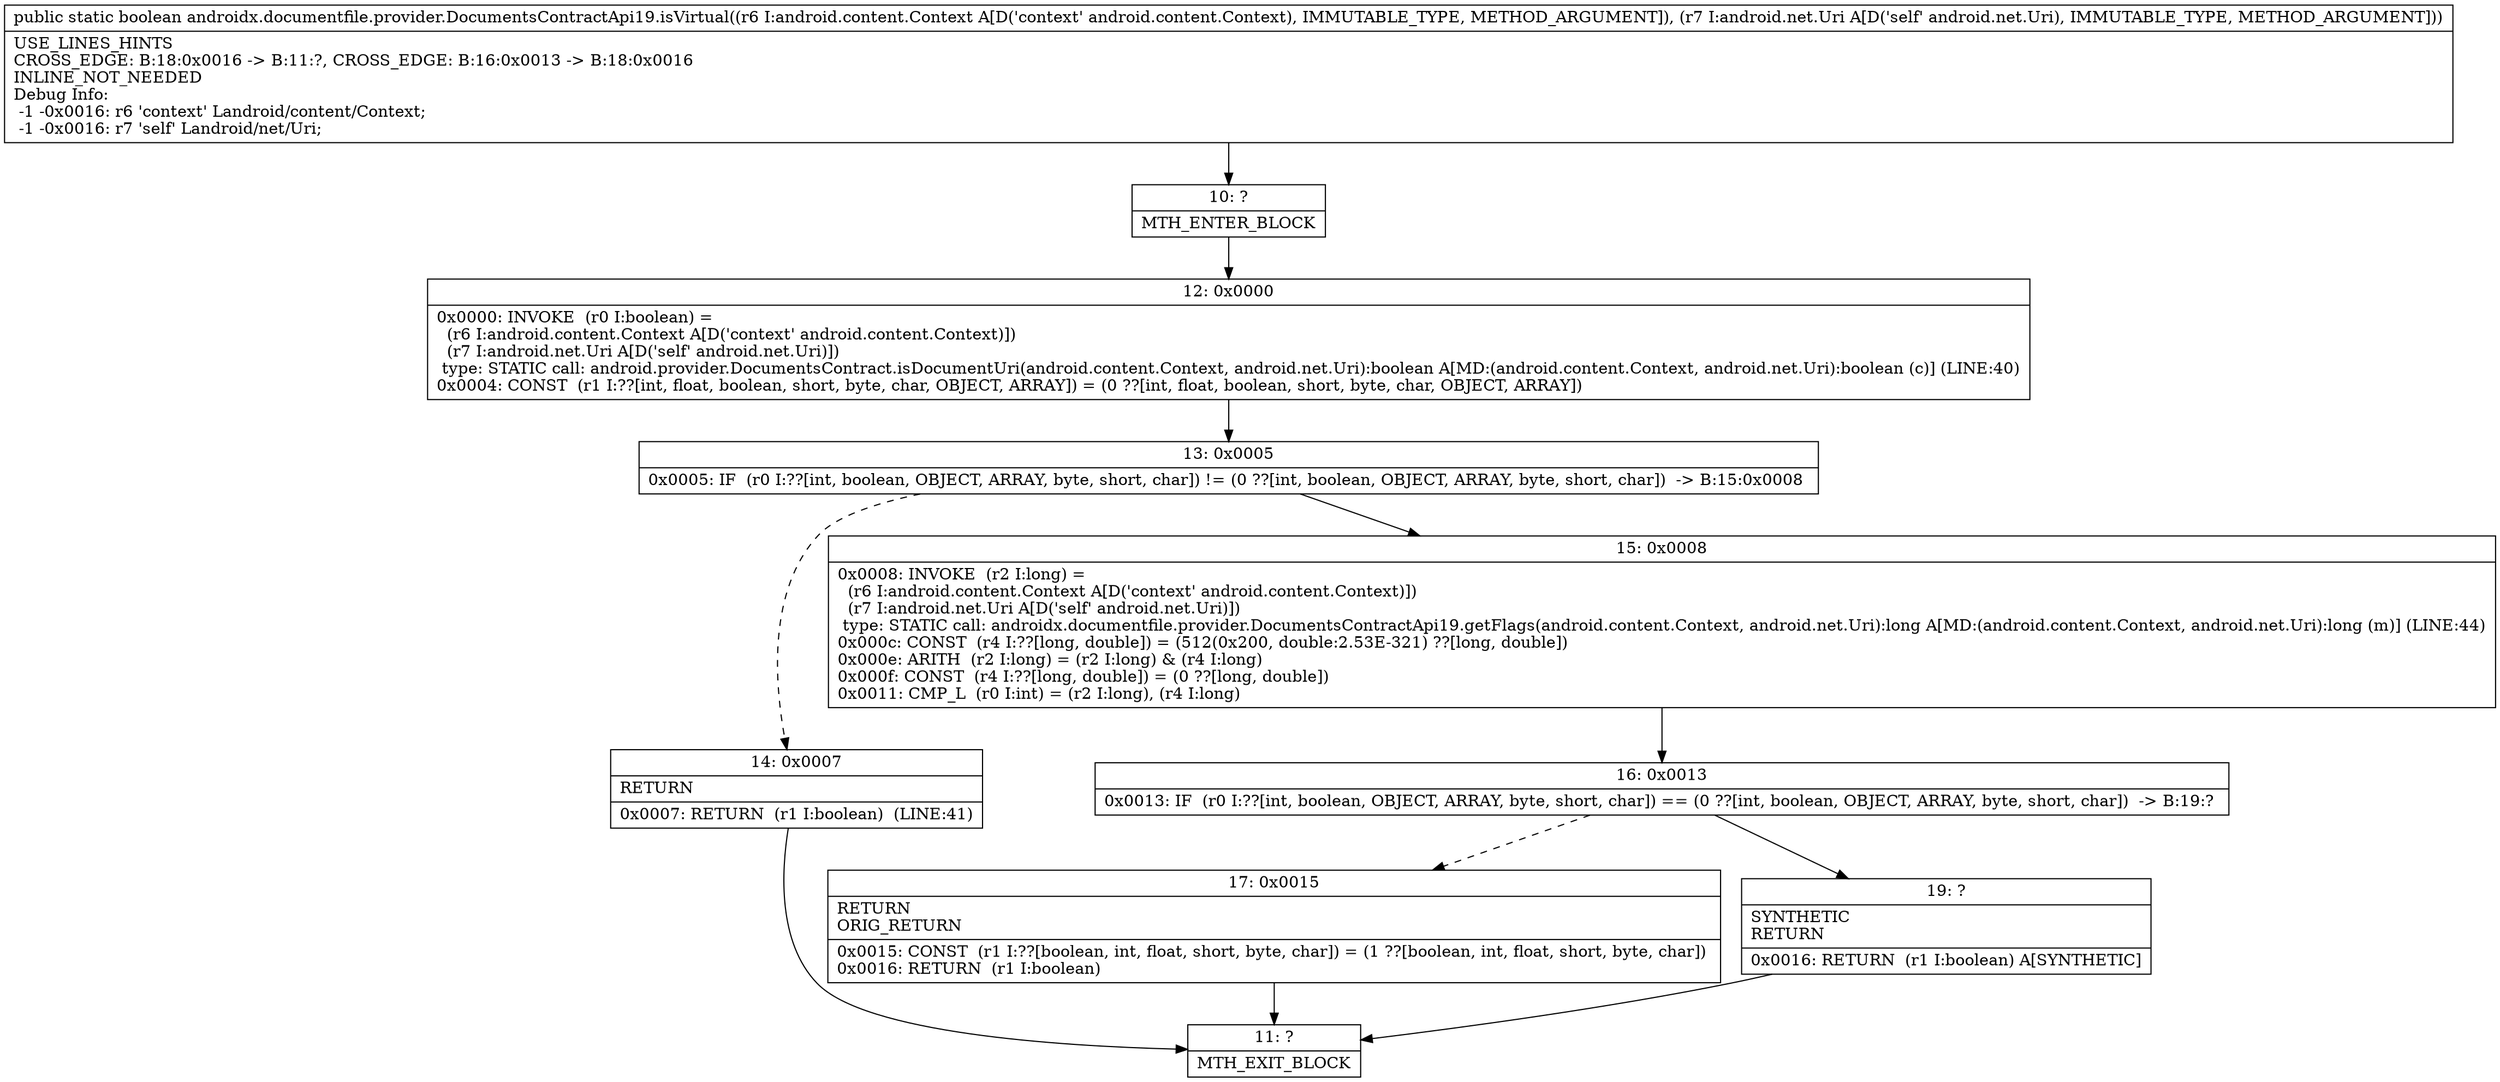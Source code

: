 digraph "CFG forandroidx.documentfile.provider.DocumentsContractApi19.isVirtual(Landroid\/content\/Context;Landroid\/net\/Uri;)Z" {
Node_10 [shape=record,label="{10\:\ ?|MTH_ENTER_BLOCK\l}"];
Node_12 [shape=record,label="{12\:\ 0x0000|0x0000: INVOKE  (r0 I:boolean) = \l  (r6 I:android.content.Context A[D('context' android.content.Context)])\l  (r7 I:android.net.Uri A[D('self' android.net.Uri)])\l type: STATIC call: android.provider.DocumentsContract.isDocumentUri(android.content.Context, android.net.Uri):boolean A[MD:(android.content.Context, android.net.Uri):boolean (c)] (LINE:40)\l0x0004: CONST  (r1 I:??[int, float, boolean, short, byte, char, OBJECT, ARRAY]) = (0 ??[int, float, boolean, short, byte, char, OBJECT, ARRAY]) \l}"];
Node_13 [shape=record,label="{13\:\ 0x0005|0x0005: IF  (r0 I:??[int, boolean, OBJECT, ARRAY, byte, short, char]) != (0 ??[int, boolean, OBJECT, ARRAY, byte, short, char])  \-\> B:15:0x0008 \l}"];
Node_14 [shape=record,label="{14\:\ 0x0007|RETURN\l|0x0007: RETURN  (r1 I:boolean)  (LINE:41)\l}"];
Node_11 [shape=record,label="{11\:\ ?|MTH_EXIT_BLOCK\l}"];
Node_15 [shape=record,label="{15\:\ 0x0008|0x0008: INVOKE  (r2 I:long) = \l  (r6 I:android.content.Context A[D('context' android.content.Context)])\l  (r7 I:android.net.Uri A[D('self' android.net.Uri)])\l type: STATIC call: androidx.documentfile.provider.DocumentsContractApi19.getFlags(android.content.Context, android.net.Uri):long A[MD:(android.content.Context, android.net.Uri):long (m)] (LINE:44)\l0x000c: CONST  (r4 I:??[long, double]) = (512(0x200, double:2.53E\-321) ??[long, double]) \l0x000e: ARITH  (r2 I:long) = (r2 I:long) & (r4 I:long) \l0x000f: CONST  (r4 I:??[long, double]) = (0 ??[long, double]) \l0x0011: CMP_L  (r0 I:int) = (r2 I:long), (r4 I:long) \l}"];
Node_16 [shape=record,label="{16\:\ 0x0013|0x0013: IF  (r0 I:??[int, boolean, OBJECT, ARRAY, byte, short, char]) == (0 ??[int, boolean, OBJECT, ARRAY, byte, short, char])  \-\> B:19:? \l}"];
Node_17 [shape=record,label="{17\:\ 0x0015|RETURN\lORIG_RETURN\l|0x0015: CONST  (r1 I:??[boolean, int, float, short, byte, char]) = (1 ??[boolean, int, float, short, byte, char]) \l0x0016: RETURN  (r1 I:boolean) \l}"];
Node_19 [shape=record,label="{19\:\ ?|SYNTHETIC\lRETURN\l|0x0016: RETURN  (r1 I:boolean) A[SYNTHETIC]\l}"];
MethodNode[shape=record,label="{public static boolean androidx.documentfile.provider.DocumentsContractApi19.isVirtual((r6 I:android.content.Context A[D('context' android.content.Context), IMMUTABLE_TYPE, METHOD_ARGUMENT]), (r7 I:android.net.Uri A[D('self' android.net.Uri), IMMUTABLE_TYPE, METHOD_ARGUMENT]))  | USE_LINES_HINTS\lCROSS_EDGE: B:18:0x0016 \-\> B:11:?, CROSS_EDGE: B:16:0x0013 \-\> B:18:0x0016\lINLINE_NOT_NEEDED\lDebug Info:\l  \-1 \-0x0016: r6 'context' Landroid\/content\/Context;\l  \-1 \-0x0016: r7 'self' Landroid\/net\/Uri;\l}"];
MethodNode -> Node_10;Node_10 -> Node_12;
Node_12 -> Node_13;
Node_13 -> Node_14[style=dashed];
Node_13 -> Node_15;
Node_14 -> Node_11;
Node_15 -> Node_16;
Node_16 -> Node_17[style=dashed];
Node_16 -> Node_19;
Node_17 -> Node_11;
Node_19 -> Node_11;
}


